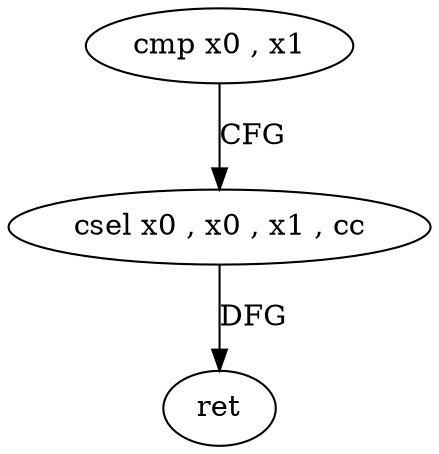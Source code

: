 digraph "func" {
"4207076" [label = "cmp x0 , x1" ]
"4207080" [label = "csel x0 , x0 , x1 , cc" ]
"4207084" [label = "ret" ]
"4207076" -> "4207080" [ label = "CFG" ]
"4207080" -> "4207084" [ label = "DFG" ]
}
